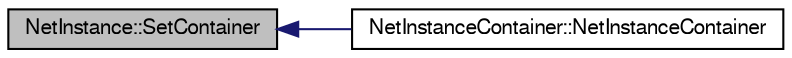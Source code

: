 digraph G
{
  edge [fontname="FreeSans",fontsize="10",labelfontname="FreeSans",labelfontsize="10"];
  node [fontname="FreeSans",fontsize="10",shape=record];
  rankdir=LR;
  Node1 [label="NetInstance::SetContainer",height=0.2,width=0.4,color="black", fillcolor="grey75", style="filled" fontcolor="black"];
  Node1 -> Node2 [dir=back,color="midnightblue",fontsize="10",style="solid",fontname="FreeSans"];
  Node2 [label="NetInstanceContainer::NetInstanceContainer",height=0.2,width=0.4,color="black", fillcolor="white", style="filled",URL="$class_net_instance_container.html#a5e8789579afb8cf040214378c7eca82e"];
}
